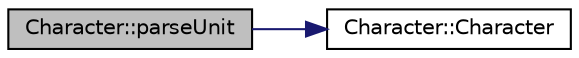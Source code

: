 digraph "Character::parseUnit"
{
 // LATEX_PDF_SIZE
  edge [fontname="Helvetica",fontsize="10",labelfontname="Helvetica",labelfontsize="10"];
  node [fontname="Helvetica",fontsize="10",shape=record];
  rankdir="LR";
  Node1 [label="Character::parseUnit",height=0.2,width=0.4,color="black", fillcolor="grey75", style="filled", fontcolor="black",tooltip=" "];
  Node1 -> Node2 [color="midnightblue",fontsize="10",style="solid",fontname="Helvetica"];
  Node2 [label="Character::Character",height=0.2,width=0.4,color="black", fillcolor="white", style="filled",URL="$class_character.html#a2fa16f7b6c94fc7f7eb97e0e60dbc965",tooltip=" "];
}
